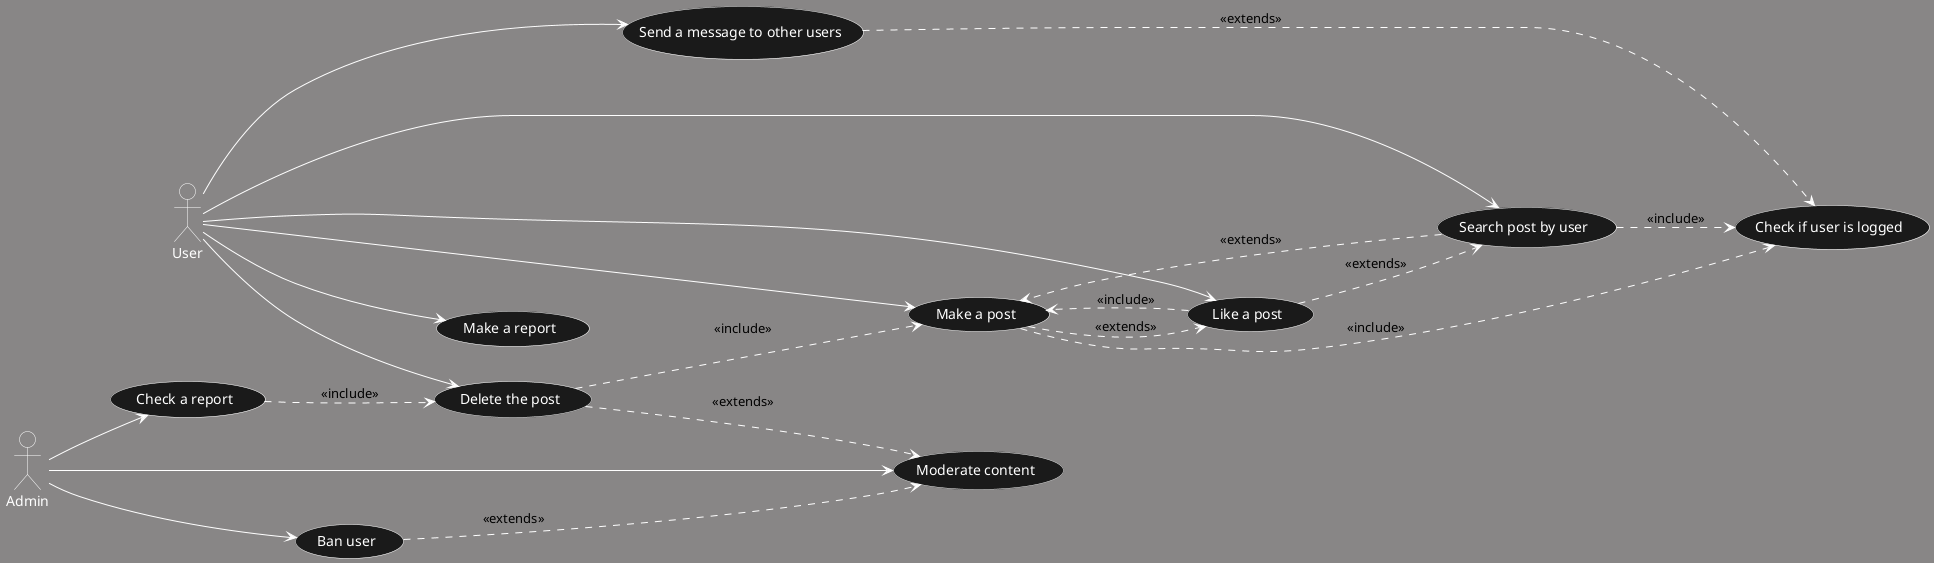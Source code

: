 @startuml WhittyDiagram
left to right direction
skinparam backgroundColor #888686ff
skinparam usecase {
  BackgroundColor #1a1a1a
  BorderColor white
  ArrowColor white
  ActorBorderColor white
  ActorFontColor white
  FontColor white
}
skinparam actor {
  BackgroundColor transparent
  BorderColor white
  FontColor white
}

actor User 
actor Admin


User --> (Make a post)
User --> (Like a post)
User --> (Send a message to other users)
User --> (Make a report)
User --> (Delete the post)
User --> (Search post by user)


Admin --> (Check a report)
Admin --> (Moderate content)
Admin --> (Ban user)


(Make a post) ..> (Check if user is logged) : <<include>>
(Search post by user) ..> (Check if user is logged) : <<include>>
(Delete the post) ..> (Make a post) : <<include>>
(Like a post) ..> (Make a post) : <<include>>
(Check a report) ..> (Delete the post) : <<include>>


(Send a message to other users) ..> (Check if user is logged) : <<extends>>
(Search post by user) ..> (Make a post) : <<extends>>
(Like a post) ..> (Search post by user) : <<extends>>
(Delete the post) ..> (Moderate content) : <<extends>>
(Make a post) ..> (Like a post) : <<extends>>
(Ban user) ..> (Moderate content) : <<extends>>

@enduml
